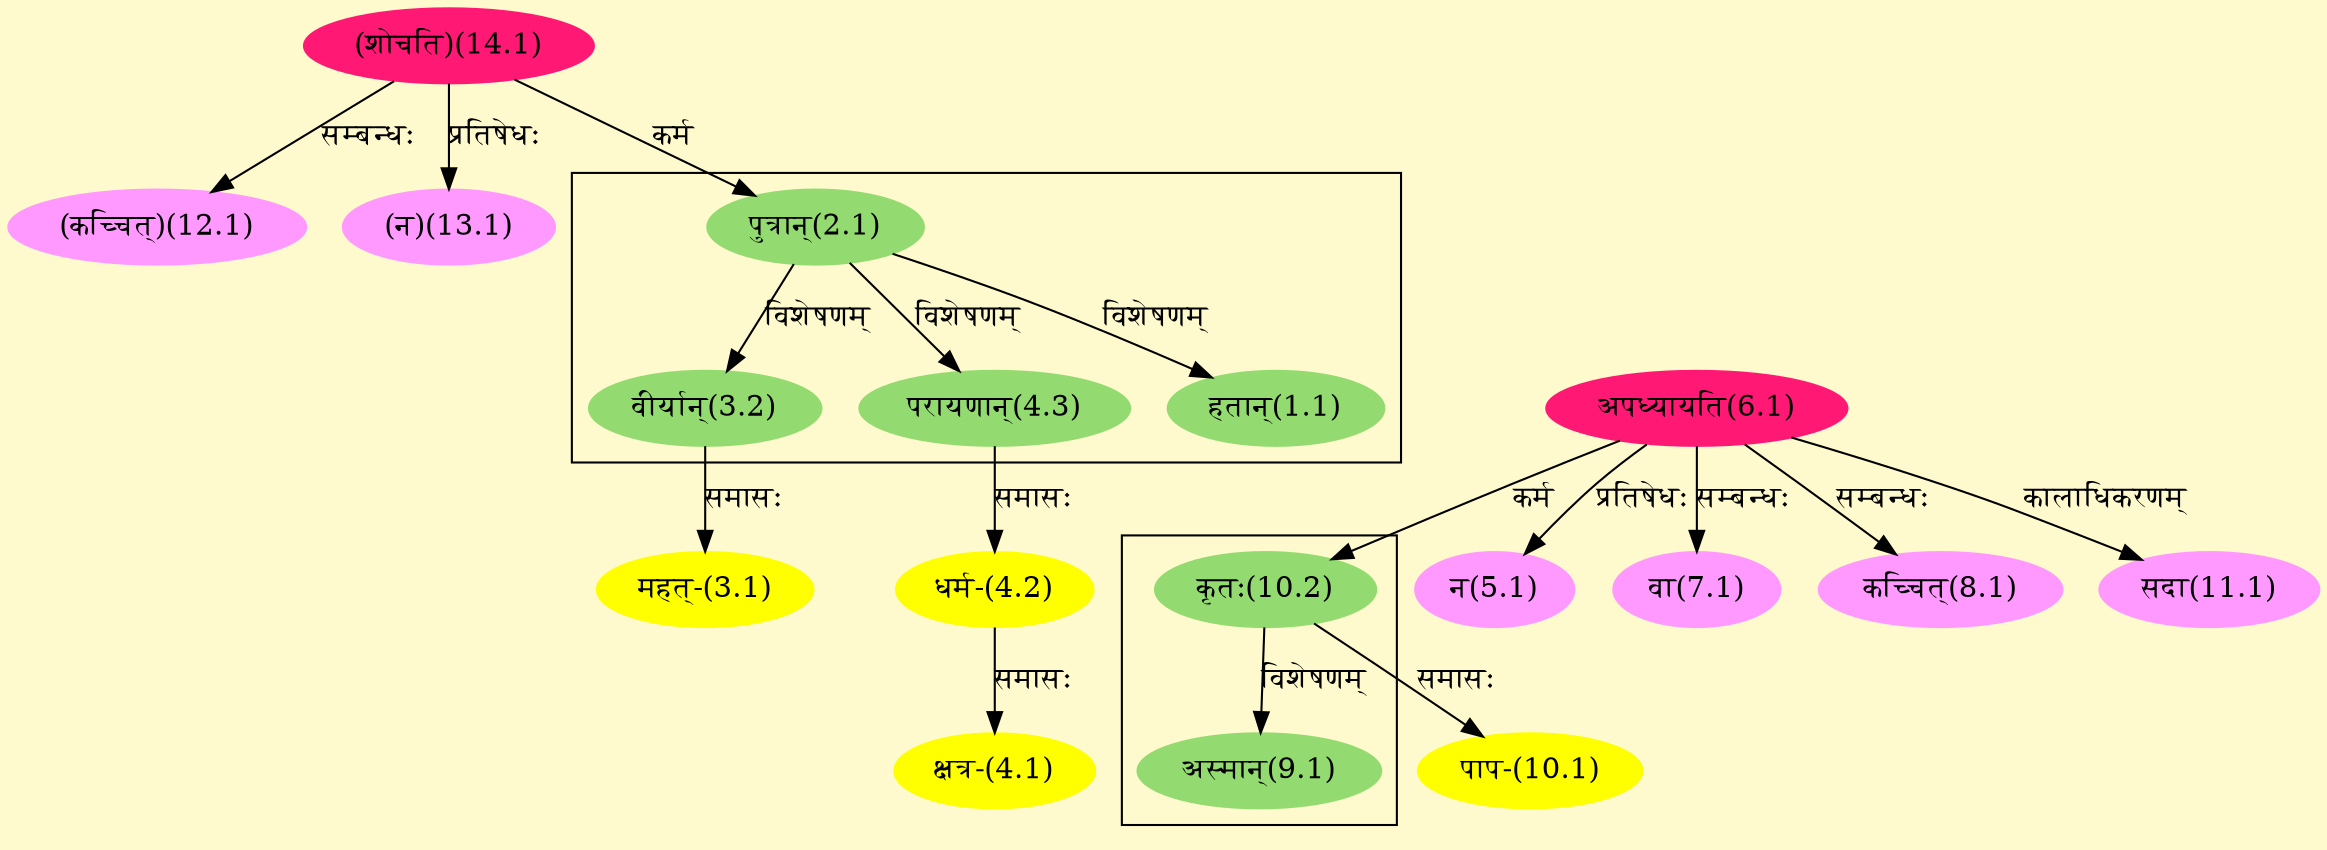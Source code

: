 digraph G{
rankdir=BT;
 compound=true;
 bgcolor="lemonchiffon1";

subgraph cluster_1{
Node1_1 [style=filled, color="#93DB70" label = "हतान्(1.1)"]
Node2_1 [style=filled, color="#93DB70" label = "पुत्रान्(2.1)"]
Node3_2 [style=filled, color="#93DB70" label = "वीर्यान्(3.2)"]
Node4_3 [style=filled, color="#93DB70" label = "परायणान्(4.3)"]

}

subgraph cluster_2{
Node9_1 [style=filled, color="#93DB70" label = "अस्मान्(9.1)"]
Node10_2 [style=filled, color="#93DB70" label = "कृतः(10.2)"]

}
Node2_1 [style=filled, color="#93DB70" label = "पुत्रान्(2.1)"]
Node14_1 [style=filled, color="#FF1975" label = "(शोचति)(14.1)"]
Node3_1 [style=filled, color="#FFFF00" label = "महत्-(3.1)"]
Node3_2 [style=filled, color="#93DB70" label = "वीर्यान्(3.2)"]
Node4_1 [style=filled, color="#FFFF00" label = "क्षत्र-(4.1)"]
Node4_2 [style=filled, color="#FFFF00" label = "धर्म-(4.2)"]
Node4_3 [style=filled, color="#93DB70" label = "परायणान्(4.3)"]
Node5_1 [style=filled, color="#FF99FF" label = "न(5.1)"]
Node6_1 [style=filled, color="#FF1975" label = "अपध्यायति(6.1)"]
Node [style=filled, color="" label = "()"]
Node7_1 [style=filled, color="#FF99FF" label = "वा(7.1)"]
Node8_1 [style=filled, color="#FF99FF" label = "कच्चित्(8.1)"]
Node10_1 [style=filled, color="#FFFF00" label = "पाप-(10.1)"]
Node10_2 [style=filled, color="#93DB70" label = "कृतः(10.2)"]
Node11_1 [style=filled, color="#FF99FF" label = "सदा(11.1)"]
Node12_1 [style=filled, color="#FF99FF" label = "(कच्चित्)(12.1)"]
Node13_1 [style=filled, color="#FF99FF" label = "(न)(13.1)"]
/* Start of Relations section */

Node1_1 -> Node2_1 [  label="विशेषणम्"  dir="back" ]
Node2_1 -> Node14_1 [  label="कर्म"  dir="back" ]
Node3_1 -> Node3_2 [  label="समासः"  dir="back" ]
Node3_2 -> Node2_1 [  label="विशेषणम्"  dir="back" ]
Node4_1 -> Node4_2 [  label="समासः"  dir="back" ]
Node4_2 -> Node4_3 [  label="समासः"  dir="back" ]
Node4_3 -> Node2_1 [  label="विशेषणम्"  dir="back" ]
Node5_1 -> Node6_1 [  label="प्रतिषेधः"  dir="back" ]
Node7_1 -> Node6_1 [  label="सम्बन्धः"  dir="back" ]
Node8_1 -> Node6_1 [  label="सम्बन्धः"  dir="back" ]
Node9_1 -> Node10_2 [  label="विशेषणम्"  dir="back" ]
Node10_1 -> Node10_2 [  label="समासः"  dir="back" ]
Node10_2 -> Node6_1 [  label="कर्म"  dir="back" ]
Node11_1 -> Node6_1 [  label="कालाधिकरणम्"  dir="back" ]
Node12_1 -> Node14_1 [  label="सम्बन्धः"  dir="back" ]
Node13_1 -> Node14_1 [  label="प्रतिषेधः"  dir="back" ]
}
